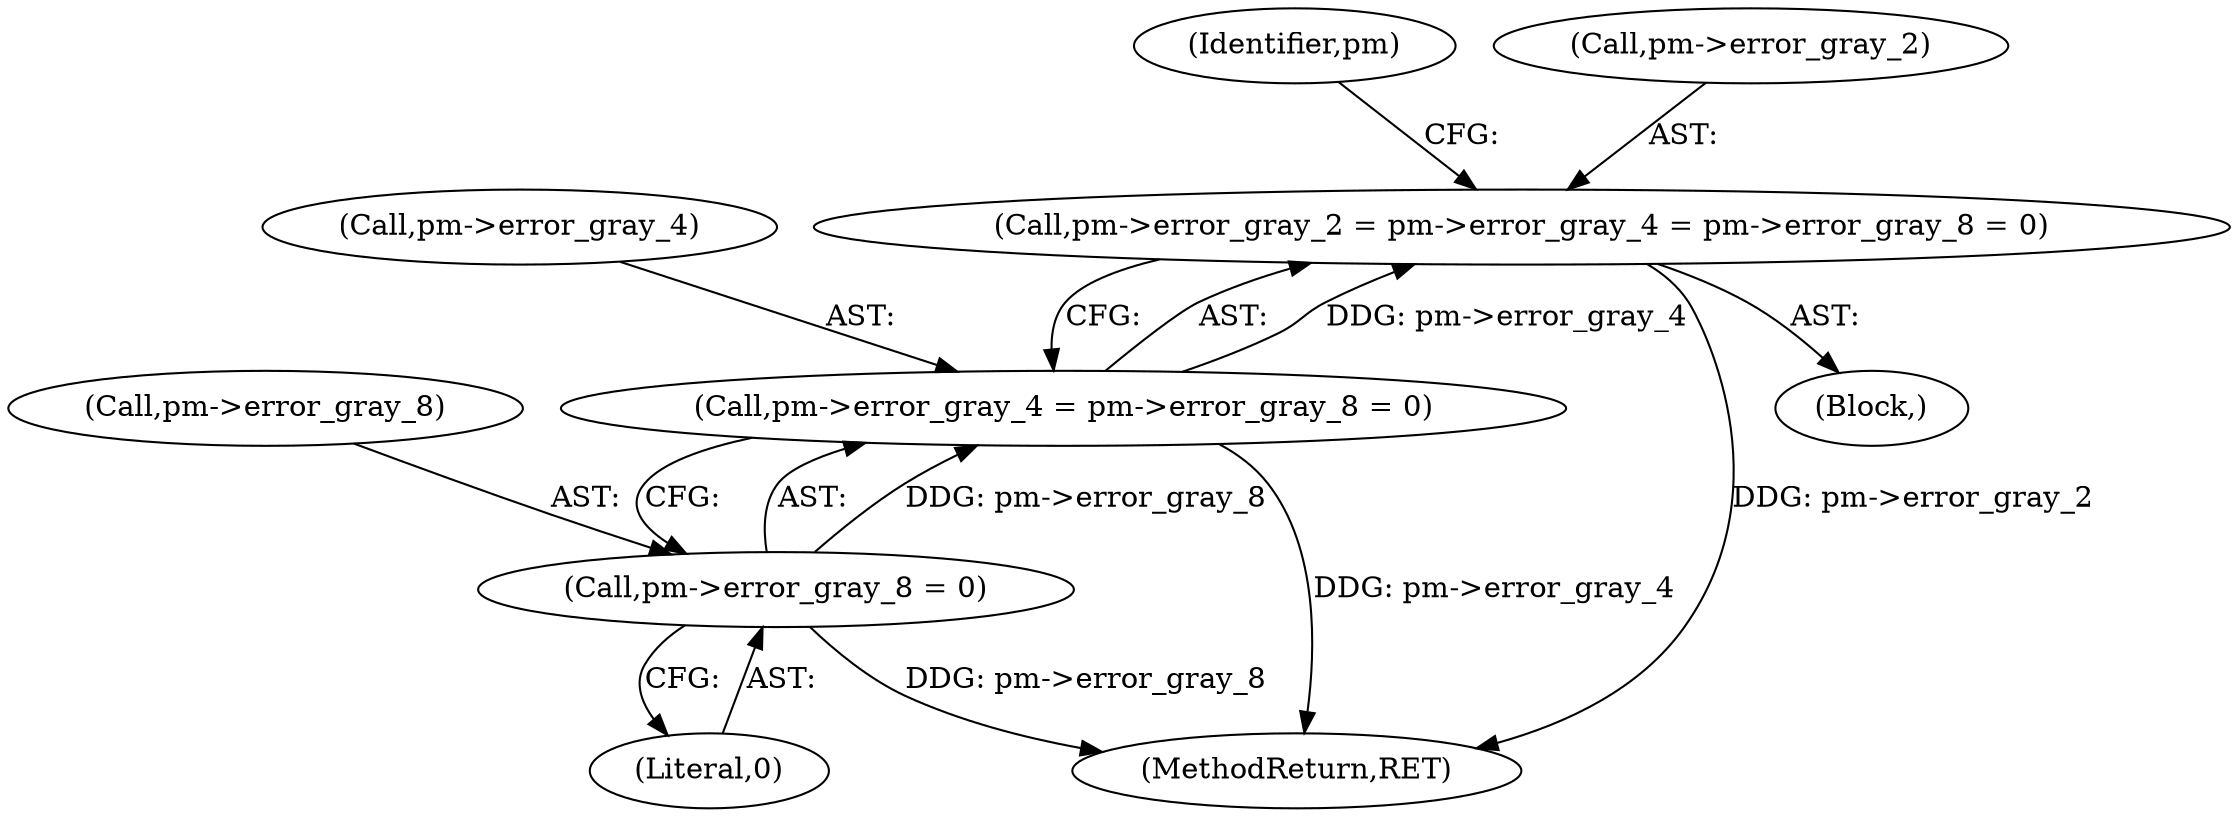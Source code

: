 digraph "0_Android_9d4853418ab2f754c2b63e091c29c5529b8b86ca_104@pointer" {
"1000239" [label="(Call,pm->error_gray_2 = pm->error_gray_4 = pm->error_gray_8 = 0)"];
"1000243" [label="(Call,pm->error_gray_4 = pm->error_gray_8 = 0)"];
"1000247" [label="(Call,pm->error_gray_8 = 0)"];
"1000300" [label="(MethodReturn,RET)"];
"1000248" [label="(Call,pm->error_gray_8)"];
"1000243" [label="(Call,pm->error_gray_4 = pm->error_gray_8 = 0)"];
"1000244" [label="(Call,pm->error_gray_4)"];
"1000247" [label="(Call,pm->error_gray_8 = 0)"];
"1000254" [label="(Identifier,pm)"];
"1000239" [label="(Call,pm->error_gray_2 = pm->error_gray_4 = pm->error_gray_8 = 0)"];
"1000251" [label="(Literal,0)"];
"1000104" [label="(Block,)"];
"1000240" [label="(Call,pm->error_gray_2)"];
"1000239" -> "1000104"  [label="AST: "];
"1000239" -> "1000243"  [label="CFG: "];
"1000240" -> "1000239"  [label="AST: "];
"1000243" -> "1000239"  [label="AST: "];
"1000254" -> "1000239"  [label="CFG: "];
"1000239" -> "1000300"  [label="DDG: pm->error_gray_2"];
"1000243" -> "1000239"  [label="DDG: pm->error_gray_4"];
"1000243" -> "1000247"  [label="CFG: "];
"1000244" -> "1000243"  [label="AST: "];
"1000247" -> "1000243"  [label="AST: "];
"1000243" -> "1000300"  [label="DDG: pm->error_gray_4"];
"1000247" -> "1000243"  [label="DDG: pm->error_gray_8"];
"1000247" -> "1000251"  [label="CFG: "];
"1000248" -> "1000247"  [label="AST: "];
"1000251" -> "1000247"  [label="AST: "];
"1000247" -> "1000300"  [label="DDG: pm->error_gray_8"];
}
